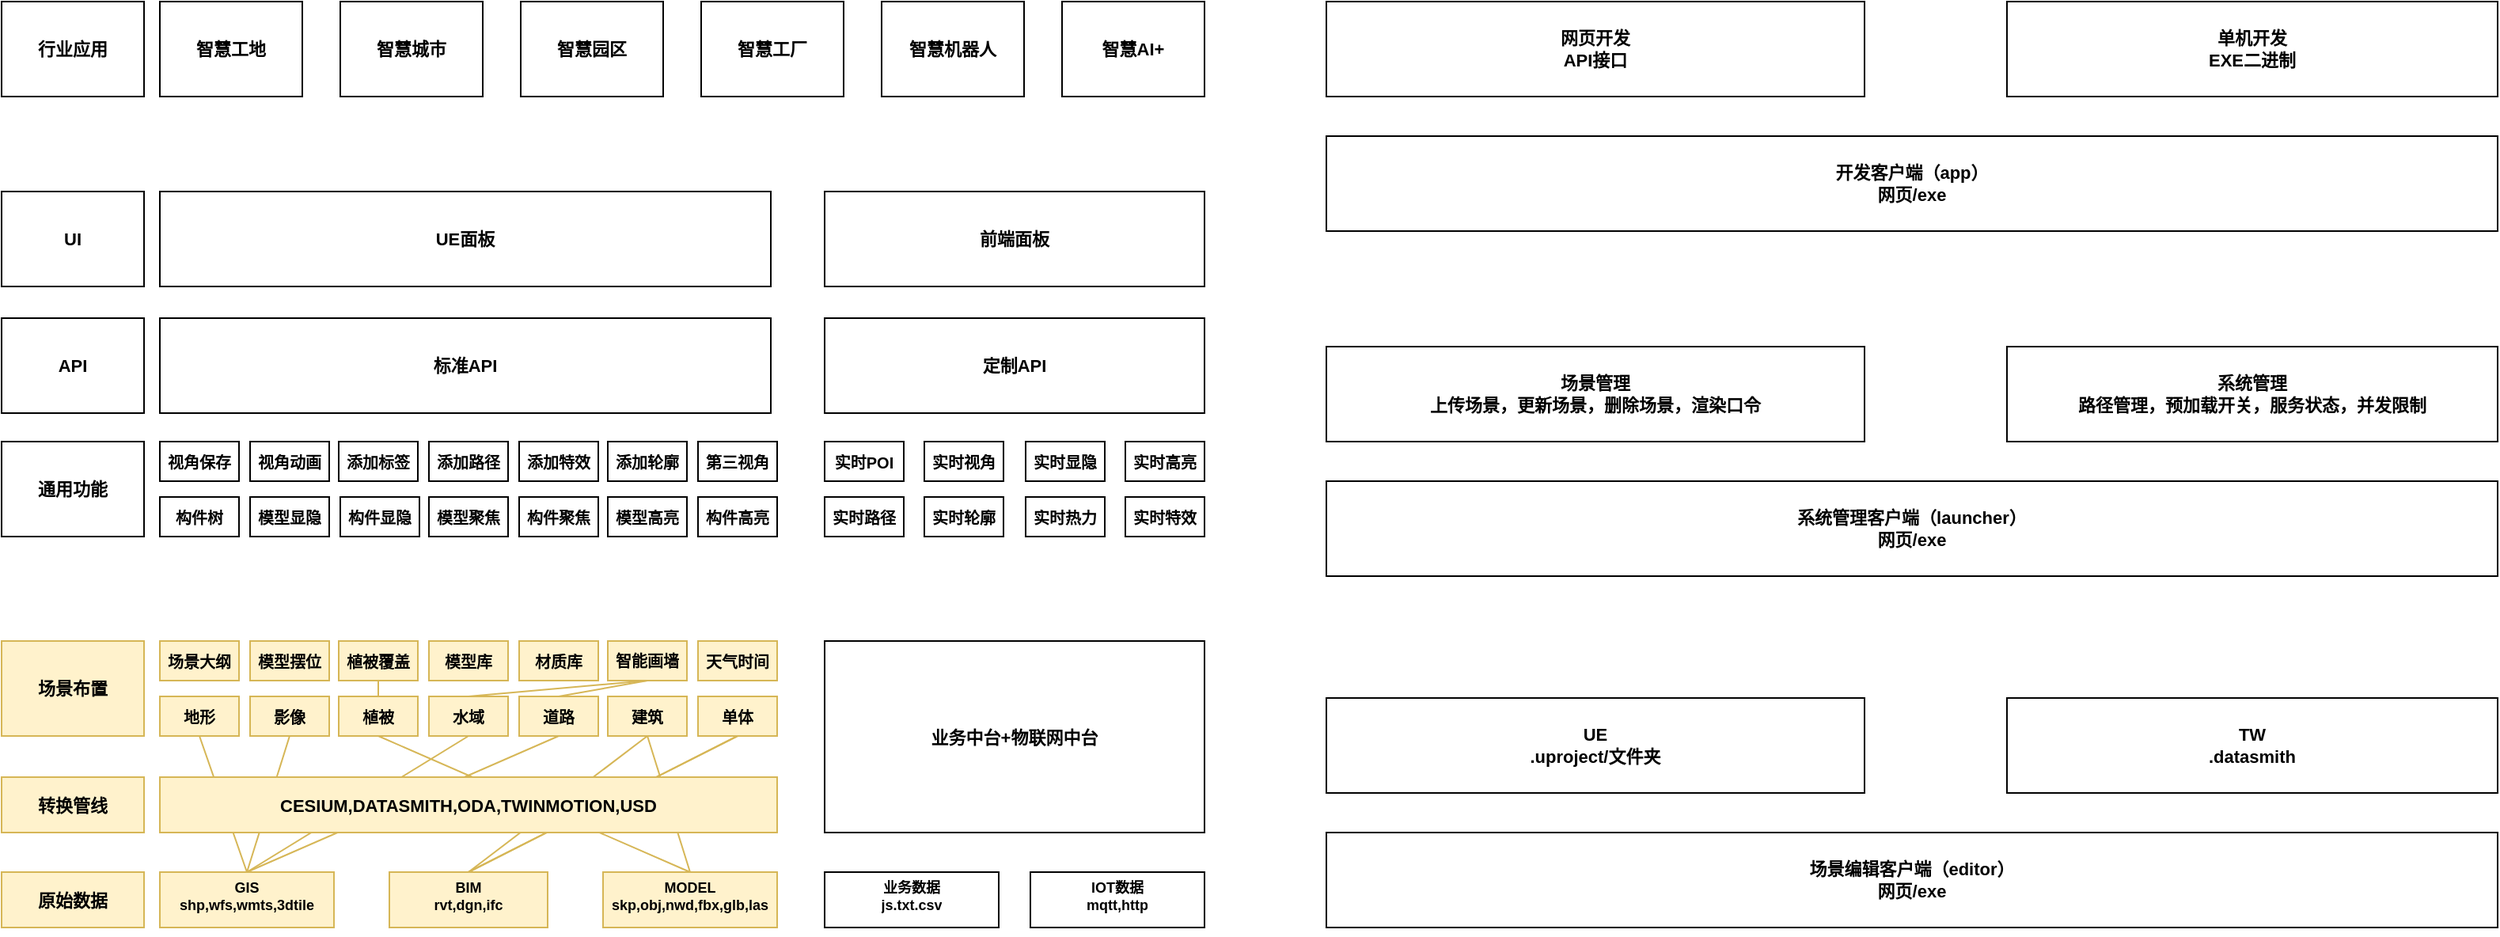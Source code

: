 <mxfile version="24.6.4" type="github">
  <diagram name="第 1 页" id="0yziPrTlGx9PvfhWouy7">
    <mxGraphModel dx="1195" dy="650" grid="1" gridSize="10" guides="1" tooltips="1" connect="1" arrows="1" fold="1" page="1" pageScale="1" pageWidth="827" pageHeight="1169" math="0" shadow="0">
      <root>
        <mxCell id="0" />
        <mxCell id="1" parent="0" />
        <mxCell id="981yPH26ms_cpOQFAlSB-1" value="BIM&#xa;rvt,dgn,ifc" style="text;whiteSpace=wrap;overflow=hidden;rounded=0;align=center;strokeColor=#d6b656;fillColor=#fff2cc;fontSize=9;spacing=0;fontStyle=1" parent="1" vertex="1">
          <mxGeometry x="279" y="620" width="100" height="35" as="geometry" />
        </mxCell>
        <mxCell id="981yPH26ms_cpOQFAlSB-2" value="MODEL&#xa;skp,obj,nwd,fbx,glb,las" style="text;whiteSpace=wrap;overflow=hidden;rounded=0;align=center;strokeColor=#d6b656;fillColor=#fff2cc;fontSize=9;spacing=0;fontStyle=1" parent="1" vertex="1">
          <mxGeometry x="414" y="620" width="110" height="35" as="geometry" />
        </mxCell>
        <mxCell id="981yPH26ms_cpOQFAlSB-3" value="GIS&#xa;shp,wfs,wmts,3dtile" style="text;whiteSpace=wrap;overflow=hidden;rounded=0;align=center;strokeColor=#d6b656;fillColor=#fff2cc;fontSize=9;spacing=0;fontStyle=1" parent="1" vertex="1">
          <mxGeometry x="134" y="620" width="110" height="35" as="geometry" />
        </mxCell>
        <mxCell id="981yPH26ms_cpOQFAlSB-4" value="地形" style="text;whiteSpace=wrap;overflow=hidden;rounded=0;align=center;strokeColor=#d6b656;fillColor=#fff2cc;fontSize=10;labelPosition=center;verticalLabelPosition=middle;verticalAlign=middle;flipH=1;fontStyle=1" parent="1" vertex="1">
          <mxGeometry x="134" y="509" width="50" height="25" as="geometry" />
        </mxCell>
        <mxCell id="981yPH26ms_cpOQFAlSB-5" value="影像" style="text;whiteSpace=wrap;overflow=hidden;rounded=0;align=center;strokeColor=#d6b656;fillColor=#fff2cc;fontSize=10;labelPosition=center;verticalLabelPosition=middle;verticalAlign=middle;flipH=1;fontStyle=1" parent="1" vertex="1">
          <mxGeometry x="191" y="509" width="50" height="25" as="geometry" />
        </mxCell>
        <mxCell id="981yPH26ms_cpOQFAlSB-6" value="道路" style="text;whiteSpace=wrap;overflow=hidden;rounded=0;align=center;strokeColor=#d6b656;fillColor=#fff2cc;fontSize=10;labelPosition=center;verticalLabelPosition=middle;verticalAlign=middle;flipH=1;fontStyle=1" parent="1" vertex="1">
          <mxGeometry x="361" y="509" width="50" height="25" as="geometry" />
        </mxCell>
        <mxCell id="981yPH26ms_cpOQFAlSB-7" value="水域" style="text;whiteSpace=wrap;overflow=hidden;rounded=0;align=center;strokeColor=#d6b656;fillColor=#fff2cc;fontSize=10;labelPosition=center;verticalLabelPosition=middle;verticalAlign=middle;flipH=1;fontStyle=1" parent="1" vertex="1">
          <mxGeometry x="304" y="509" width="50" height="25" as="geometry" />
        </mxCell>
        <mxCell id="981yPH26ms_cpOQFAlSB-8" value="植被" style="text;whiteSpace=wrap;overflow=hidden;rounded=0;align=center;strokeColor=#d6b656;fillColor=#fff2cc;fontSize=10;labelPosition=center;verticalLabelPosition=middle;verticalAlign=middle;flipH=1;fontStyle=1" parent="1" vertex="1">
          <mxGeometry x="247" y="509" width="50" height="25" as="geometry" />
        </mxCell>
        <mxCell id="981yPH26ms_cpOQFAlSB-9" value="建筑" style="text;whiteSpace=wrap;overflow=hidden;rounded=0;align=center;strokeColor=#d6b656;fillColor=#fff2cc;fontSize=10;labelPosition=center;verticalLabelPosition=middle;verticalAlign=middle;flipH=1;fontStyle=1" parent="1" vertex="1">
          <mxGeometry x="417" y="509" width="50" height="25" as="geometry" />
        </mxCell>
        <mxCell id="pltdYUiWtJvwTpkYsrbc-1" value="单体" style="text;whiteSpace=wrap;overflow=hidden;rounded=0;align=center;strokeColor=#d6b656;fillColor=#fff2cc;fontSize=10;labelPosition=center;verticalLabelPosition=middle;verticalAlign=middle;flipH=1;fontStyle=1" parent="1" vertex="1">
          <mxGeometry x="474" y="509" width="50" height="25" as="geometry" />
        </mxCell>
        <mxCell id="pltdYUiWtJvwTpkYsrbc-2" value="" style="endArrow=none;html=1;rounded=0;entryX=0.5;entryY=1;entryDx=0;entryDy=0;exitX=0.5;exitY=0;exitDx=0;exitDy=0;fillColor=#fff2cc;strokeColor=#d6b656;" parent="1" source="981yPH26ms_cpOQFAlSB-3" target="981yPH26ms_cpOQFAlSB-4" edge="1">
          <mxGeometry width="50" height="50" relative="1" as="geometry">
            <mxPoint x="184" y="550" as="sourcePoint" />
            <mxPoint x="234" y="500" as="targetPoint" />
          </mxGeometry>
        </mxCell>
        <mxCell id="pltdYUiWtJvwTpkYsrbc-3" value="" style="endArrow=none;html=1;rounded=0;entryX=0.5;entryY=1;entryDx=0;entryDy=0;exitX=0.5;exitY=0;exitDx=0;exitDy=0;fillColor=#fff2cc;strokeColor=#d6b656;" parent="1" source="981yPH26ms_cpOQFAlSB-3" target="981yPH26ms_cpOQFAlSB-5" edge="1">
          <mxGeometry width="50" height="50" relative="1" as="geometry">
            <mxPoint x="194" y="560" as="sourcePoint" />
            <mxPoint x="169" y="520" as="targetPoint" />
          </mxGeometry>
        </mxCell>
        <mxCell id="pltdYUiWtJvwTpkYsrbc-4" value="" style="endArrow=none;html=1;rounded=0;entryX=0.5;entryY=1;entryDx=0;entryDy=0;exitX=0.5;exitY=0;exitDx=0;exitDy=0;fillColor=#fff2cc;strokeColor=#d6b656;" parent="1" source="981yPH26ms_cpOQFAlSB-3" target="981yPH26ms_cpOQFAlSB-6" edge="1">
          <mxGeometry width="50" height="50" relative="1" as="geometry">
            <mxPoint x="194" y="560" as="sourcePoint" />
            <mxPoint x="226" y="520" as="targetPoint" />
          </mxGeometry>
        </mxCell>
        <mxCell id="9kN9pM6WHrieHIEHuWm_-1" value="" style="endArrow=none;html=1;rounded=0;entryX=0.5;entryY=1;entryDx=0;entryDy=0;exitX=0.5;exitY=0;exitDx=0;exitDy=0;fillColor=#fff2cc;strokeColor=#d6b656;" parent="1" source="981yPH26ms_cpOQFAlSB-1" target="pltdYUiWtJvwTpkYsrbc-1" edge="1">
          <mxGeometry width="50" height="50" relative="1" as="geometry">
            <mxPoint x="314" y="550" as="sourcePoint" />
            <mxPoint x="516" y="510" as="targetPoint" />
          </mxGeometry>
        </mxCell>
        <mxCell id="9kN9pM6WHrieHIEHuWm_-2" value="" style="endArrow=none;html=1;rounded=0;entryX=0.5;entryY=1;entryDx=0;entryDy=0;exitX=0.5;exitY=0;exitDx=0;exitDy=0;fillColor=#fff2cc;strokeColor=#d6b656;" parent="1" source="981yPH26ms_cpOQFAlSB-1" target="981yPH26ms_cpOQFAlSB-9" edge="1">
          <mxGeometry width="50" height="50" relative="1" as="geometry">
            <mxPoint x="324" y="560" as="sourcePoint" />
            <mxPoint x="509" y="520" as="targetPoint" />
          </mxGeometry>
        </mxCell>
        <mxCell id="9kN9pM6WHrieHIEHuWm_-3" value="" style="endArrow=none;html=1;rounded=0;entryX=0.5;entryY=1;entryDx=0;entryDy=0;exitX=0.5;exitY=0;exitDx=0;exitDy=0;fillColor=#fff2cc;strokeColor=#d6b656;" parent="1" source="981yPH26ms_cpOQFAlSB-3" target="981yPH26ms_cpOQFAlSB-7" edge="1">
          <mxGeometry width="50" height="50" relative="1" as="geometry">
            <mxPoint x="184" y="550" as="sourcePoint" />
            <mxPoint x="216" y="510" as="targetPoint" />
          </mxGeometry>
        </mxCell>
        <mxCell id="9kN9pM6WHrieHIEHuWm_-4" value="" style="endArrow=none;html=1;rounded=0;entryX=0.5;entryY=1;entryDx=0;entryDy=0;exitX=0.5;exitY=0;exitDx=0;exitDy=0;fillColor=#fff2cc;strokeColor=#d6b656;" parent="1" source="981yPH26ms_cpOQFAlSB-2" target="981yPH26ms_cpOQFAlSB-8" edge="1">
          <mxGeometry width="50" height="50" relative="1" as="geometry">
            <mxPoint x="454" y="550" as="sourcePoint" />
            <mxPoint x="639" y="510" as="targetPoint" />
          </mxGeometry>
        </mxCell>
        <mxCell id="9kN9pM6WHrieHIEHuWm_-5" value="" style="endArrow=none;html=1;rounded=0;entryX=0.5;entryY=1;entryDx=0;entryDy=0;exitX=0.5;exitY=0;exitDx=0;exitDy=0;fillColor=#fff2cc;strokeColor=#d6b656;" parent="1" source="981yPH26ms_cpOQFAlSB-1" target="pltdYUiWtJvwTpkYsrbc-1" edge="1">
          <mxGeometry width="50" height="50" relative="1" as="geometry">
            <mxPoint x="459" y="550" as="sourcePoint" />
            <mxPoint x="271" y="510" as="targetPoint" />
          </mxGeometry>
        </mxCell>
        <mxCell id="9kN9pM6WHrieHIEHuWm_-6" value="" style="endArrow=none;html=1;rounded=0;entryX=0.5;entryY=1;entryDx=0;entryDy=0;exitX=0.5;exitY=0;exitDx=0;exitDy=0;fillColor=#fff2cc;strokeColor=#d6b656;" parent="1" source="981yPH26ms_cpOQFAlSB-2" target="981yPH26ms_cpOQFAlSB-9" edge="1">
          <mxGeometry width="50" height="50" relative="1" as="geometry">
            <mxPoint x="458" y="550" as="sourcePoint" />
            <mxPoint x="498" y="510" as="targetPoint" />
          </mxGeometry>
        </mxCell>
        <mxCell id="9kN9pM6WHrieHIEHuWm_-12" value="原始数据" style="rounded=0;whiteSpace=wrap;html=1;fontSize=11;fontStyle=1;fillColor=#fff2cc;strokeColor=#d6b656;" parent="1" vertex="1">
          <mxGeometry x="34" y="620" width="90" height="35" as="geometry" />
        </mxCell>
        <mxCell id="9kN9pM6WHrieHIEHuWm_-13" value="场景布置" style="rounded=0;whiteSpace=wrap;html=1;fontSize=11;fontStyle=1;fillColor=#fff2cc;strokeColor=#d6b656;" parent="1" vertex="1">
          <mxGeometry x="34" y="474" width="90" height="60" as="geometry" />
        </mxCell>
        <mxCell id="9kN9pM6WHrieHIEHuWm_-14" value="模型摆位" style="text;whiteSpace=wrap;overflow=hidden;rounded=0;align=center;strokeColor=#d6b656;fillColor=#fff2cc;fontSize=10;labelPosition=center;verticalLabelPosition=middle;verticalAlign=middle;flipH=1;fontStyle=1" parent="1" vertex="1">
          <mxGeometry x="191" y="474" width="50" height="25" as="geometry" />
        </mxCell>
        <mxCell id="9kN9pM6WHrieHIEHuWm_-15" value="智能画墙" style="text;overflow=hidden;rounded=0;align=center;strokeColor=#d6b656;fillColor=#fff2cc;fontSize=10;labelPosition=center;verticalLabelPosition=middle;verticalAlign=middle;flipH=1;fontStyle=1" parent="1" vertex="1">
          <mxGeometry x="417" y="474" width="50" height="25" as="geometry" />
        </mxCell>
        <mxCell id="9kN9pM6WHrieHIEHuWm_-16" value="植被覆盖" style="text;whiteSpace=wrap;overflow=hidden;rounded=0;align=center;strokeColor=#d6b656;fillColor=#fff2cc;fontSize=10;labelPosition=center;verticalLabelPosition=middle;verticalAlign=middle;flipH=1;fontStyle=1" parent="1" vertex="1">
          <mxGeometry x="247" y="474" width="50" height="25" as="geometry" />
        </mxCell>
        <mxCell id="9kN9pM6WHrieHIEHuWm_-17" value="模型库" style="text;whiteSpace=wrap;overflow=hidden;rounded=0;align=center;strokeColor=#d6b656;fillColor=#fff2cc;fontSize=10;labelPosition=center;verticalLabelPosition=middle;verticalAlign=middle;flipH=1;fontStyle=1" parent="1" vertex="1">
          <mxGeometry x="304" y="474" width="50" height="25" as="geometry" />
        </mxCell>
        <mxCell id="9kN9pM6WHrieHIEHuWm_-18" value="材质库" style="text;whiteSpace=wrap;overflow=hidden;rounded=0;align=center;strokeColor=#d6b656;fillColor=#fff2cc;fontSize=10;labelPosition=center;verticalLabelPosition=middle;verticalAlign=middle;flipH=1;fontStyle=1" parent="1" vertex="1">
          <mxGeometry x="361" y="474" width="50" height="25" as="geometry" />
        </mxCell>
        <mxCell id="9kN9pM6WHrieHIEHuWm_-19" value="天气时间" style="text;whiteSpace=wrap;overflow=hidden;rounded=0;align=center;strokeColor=#d6b656;fillColor=#fff2cc;fontSize=10;labelPosition=center;verticalLabelPosition=middle;verticalAlign=middle;flipH=1;fontStyle=1" parent="1" vertex="1">
          <mxGeometry x="474" y="474" width="50" height="25" as="geometry" />
        </mxCell>
        <mxCell id="9kN9pM6WHrieHIEHuWm_-25" value="视角保存" style="text;whiteSpace=wrap;overflow=hidden;rounded=0;align=center;strokeColor=default;fillColor=none;fontSize=10;labelPosition=center;verticalLabelPosition=middle;verticalAlign=middle;flipH=1;fontStyle=1" parent="1" vertex="1">
          <mxGeometry x="134" y="348" width="50" height="25" as="geometry" />
        </mxCell>
        <mxCell id="9kN9pM6WHrieHIEHuWm_-26" value="通用功能" style="rounded=0;whiteSpace=wrap;fontSize=11;fontStyle=1" parent="1" vertex="1">
          <mxGeometry x="34" y="348" width="90" height="60" as="geometry" />
        </mxCell>
        <mxCell id="9kN9pM6WHrieHIEHuWm_-27" value="视角动画" style="text;whiteSpace=wrap;overflow=hidden;rounded=0;align=center;strokeColor=default;fillColor=none;fontSize=10;labelPosition=center;verticalLabelPosition=middle;verticalAlign=middle;flipH=1;fontStyle=1" parent="1" vertex="1">
          <mxGeometry x="191" y="348" width="50" height="25" as="geometry" />
        </mxCell>
        <mxCell id="9kN9pM6WHrieHIEHuWm_-28" value="添加标签" style="text;whiteSpace=wrap;overflow=hidden;rounded=0;align=center;strokeColor=default;fillColor=none;fontSize=10;labelPosition=center;verticalLabelPosition=middle;verticalAlign=middle;flipH=1;fontStyle=1" parent="1" vertex="1">
          <mxGeometry x="247" y="348" width="50" height="25" as="geometry" />
        </mxCell>
        <mxCell id="9kN9pM6WHrieHIEHuWm_-29" value="添加路径" style="text;whiteSpace=wrap;overflow=hidden;rounded=0;align=center;strokeColor=default;fillColor=none;fontSize=10;labelPosition=center;verticalLabelPosition=middle;verticalAlign=middle;flipH=1;fontStyle=1" parent="1" vertex="1">
          <mxGeometry x="304" y="348" width="50" height="25" as="geometry" />
        </mxCell>
        <mxCell id="9kN9pM6WHrieHIEHuWm_-30" value="添加特效" style="text;whiteSpace=wrap;overflow=hidden;rounded=0;align=center;strokeColor=default;fillColor=none;fontSize=10;labelPosition=center;verticalLabelPosition=middle;verticalAlign=middle;flipH=1;fontStyle=1" parent="1" vertex="1">
          <mxGeometry x="361" y="348" width="50" height="25" as="geometry" />
        </mxCell>
        <mxCell id="9kN9pM6WHrieHIEHuWm_-32" value="添加轮廓" style="text;whiteSpace=wrap;overflow=hidden;rounded=0;align=center;strokeColor=default;fillColor=none;fontSize=10;labelPosition=center;verticalLabelPosition=middle;verticalAlign=middle;flipH=1;fontStyle=1" parent="1" vertex="1">
          <mxGeometry x="417" y="348" width="50" height="25" as="geometry" />
        </mxCell>
        <mxCell id="9kN9pM6WHrieHIEHuWm_-33" value="第三视角" style="text;whiteSpace=wrap;overflow=hidden;rounded=0;align=center;strokeColor=default;fillColor=none;fontSize=10;labelPosition=center;verticalLabelPosition=middle;verticalAlign=middle;flipH=1;fontStyle=1" parent="1" vertex="1">
          <mxGeometry x="474" y="348" width="50" height="25" as="geometry" />
        </mxCell>
        <mxCell id="9kN9pM6WHrieHIEHuWm_-34" value="模型显隐" style="text;whiteSpace=wrap;overflow=hidden;rounded=0;align=center;strokeColor=default;fillColor=none;fontSize=10;labelPosition=center;verticalLabelPosition=middle;verticalAlign=middle;flipH=1;fontStyle=1" parent="1" vertex="1">
          <mxGeometry x="191" y="383" width="50" height="25" as="geometry" />
        </mxCell>
        <mxCell id="9kN9pM6WHrieHIEHuWm_-35" value="构件显隐" style="text;whiteSpace=wrap;overflow=hidden;rounded=0;align=center;strokeColor=default;fillColor=none;fontSize=10;labelPosition=center;verticalLabelPosition=middle;verticalAlign=middle;flipH=1;fontStyle=1" parent="1" vertex="1">
          <mxGeometry x="248" y="383" width="50" height="25" as="geometry" />
        </mxCell>
        <mxCell id="9kN9pM6WHrieHIEHuWm_-36" value="构件树" style="text;whiteSpace=wrap;overflow=hidden;rounded=0;align=center;strokeColor=default;fillColor=none;fontSize=10;labelPosition=center;verticalLabelPosition=middle;verticalAlign=middle;flipH=1;fontStyle=1" parent="1" vertex="1">
          <mxGeometry x="134" y="383" width="50" height="25" as="geometry" />
        </mxCell>
        <mxCell id="9kN9pM6WHrieHIEHuWm_-37" value="场景大纲" style="text;whiteSpace=wrap;overflow=hidden;rounded=0;align=center;strokeColor=#d6b656;fillColor=#fff2cc;fontSize=10;labelPosition=center;verticalLabelPosition=middle;verticalAlign=middle;flipH=1;fontStyle=1" parent="1" vertex="1">
          <mxGeometry x="134" y="474" width="50" height="25" as="geometry" />
        </mxCell>
        <mxCell id="9kN9pM6WHrieHIEHuWm_-39" value="CESIUM,DATASMITH,ODA,TWINMOTION,USD" style="rounded=0;whiteSpace=wrap;html=1;fontSize=11;fontStyle=1;fillColor=#fff2cc;strokeColor=#d6b656;" parent="1" vertex="1">
          <mxGeometry x="134" y="560" width="390" height="35" as="geometry" />
        </mxCell>
        <mxCell id="9kN9pM6WHrieHIEHuWm_-41" value="转换管线" style="rounded=0;whiteSpace=wrap;html=1;fontSize=11;fontStyle=1;fillColor=#fff2cc;strokeColor=#d6b656;" parent="1" vertex="1">
          <mxGeometry x="34" y="560" width="90" height="35" as="geometry" />
        </mxCell>
        <mxCell id="9kN9pM6WHrieHIEHuWm_-42" value="" style="endArrow=none;html=1;rounded=0;entryX=0.5;entryY=1;entryDx=0;entryDy=0;exitX=0.5;exitY=0;exitDx=0;exitDy=0;fillColor=#fff2cc;strokeColor=#d6b656;" parent="1" source="981yPH26ms_cpOQFAlSB-7" target="9kN9pM6WHrieHIEHuWm_-15" edge="1">
          <mxGeometry width="50" height="50" relative="1" as="geometry">
            <mxPoint x="329" y="519" as="sourcePoint" />
            <mxPoint x="379" y="469" as="targetPoint" />
          </mxGeometry>
        </mxCell>
        <mxCell id="9kN9pM6WHrieHIEHuWm_-43" value="" style="endArrow=none;html=1;rounded=0;entryX=0.5;entryY=1;entryDx=0;entryDy=0;exitX=0.5;exitY=0;exitDx=0;exitDy=0;fillColor=#fff2cc;strokeColor=#d6b656;" parent="1" source="981yPH26ms_cpOQFAlSB-6" target="9kN9pM6WHrieHIEHuWm_-15" edge="1">
          <mxGeometry width="50" height="50" relative="1" as="geometry">
            <mxPoint x="379" y="519" as="sourcePoint" />
            <mxPoint x="492" y="499" as="targetPoint" />
          </mxGeometry>
        </mxCell>
        <mxCell id="9kN9pM6WHrieHIEHuWm_-44" value="" style="endArrow=none;html=1;rounded=0;entryX=0.5;entryY=1;entryDx=0;entryDy=0;exitX=0.5;exitY=0;exitDx=0;exitDy=0;fillColor=#fff2cc;strokeColor=#d6b656;" parent="1" source="981yPH26ms_cpOQFAlSB-8" target="9kN9pM6WHrieHIEHuWm_-16" edge="1">
          <mxGeometry width="50" height="50" relative="1" as="geometry">
            <mxPoint x="266" y="519" as="sourcePoint" />
            <mxPoint x="379" y="499" as="targetPoint" />
          </mxGeometry>
        </mxCell>
        <mxCell id="9kN9pM6WHrieHIEHuWm_-49" value="模型聚焦" style="text;whiteSpace=wrap;overflow=hidden;rounded=0;align=center;strokeColor=default;fillColor=none;fontSize=10;labelPosition=center;verticalLabelPosition=middle;verticalAlign=middle;flipH=1;fontStyle=1" parent="1" vertex="1">
          <mxGeometry x="304" y="383" width="50" height="25" as="geometry" />
        </mxCell>
        <mxCell id="9kN9pM6WHrieHIEHuWm_-50" value="构件聚焦" style="text;whiteSpace=wrap;overflow=hidden;rounded=0;align=center;strokeColor=default;fillColor=none;fontSize=10;labelPosition=center;verticalLabelPosition=middle;verticalAlign=middle;flipH=1;fontStyle=1" parent="1" vertex="1">
          <mxGeometry x="361" y="383" width="50" height="25" as="geometry" />
        </mxCell>
        <mxCell id="9kN9pM6WHrieHIEHuWm_-51" value="模型高亮" style="text;whiteSpace=wrap;overflow=hidden;rounded=0;align=center;strokeColor=default;fillColor=none;fontSize=10;labelPosition=center;verticalLabelPosition=middle;verticalAlign=middle;flipH=1;fontStyle=1" parent="1" vertex="1">
          <mxGeometry x="417" y="383" width="50" height="25" as="geometry" />
        </mxCell>
        <mxCell id="9kN9pM6WHrieHIEHuWm_-52" value="构件高亮" style="text;whiteSpace=wrap;overflow=hidden;rounded=0;align=center;strokeColor=default;fillColor=none;fontSize=10;labelPosition=center;verticalLabelPosition=middle;verticalAlign=middle;flipH=1;fontStyle=1" parent="1" vertex="1">
          <mxGeometry x="474" y="383" width="50" height="25" as="geometry" />
        </mxCell>
        <mxCell id="9kN9pM6WHrieHIEHuWm_-54" value="业务数据&#xa;js.txt.csv" style="text;whiteSpace=wrap;overflow=hidden;rounded=0;align=center;strokeColor=default;fillColor=none;fontSize=9;spacing=0;fontStyle=1" parent="1" vertex="1">
          <mxGeometry x="554" y="620" width="110" height="35" as="geometry" />
        </mxCell>
        <mxCell id="9kN9pM6WHrieHIEHuWm_-55" value="IOT数据&#xa;mqtt,http" style="text;whiteSpace=wrap;overflow=hidden;rounded=0;align=center;strokeColor=default;fillColor=none;fontSize=9;spacing=0;fontStyle=1" parent="1" vertex="1">
          <mxGeometry x="684" y="620" width="110" height="35" as="geometry" />
        </mxCell>
        <mxCell id="9kN9pM6WHrieHIEHuWm_-56" value="业务中台+物联网中台" style="rounded=0;whiteSpace=wrap;html=1;fontSize=11;fontStyle=1" parent="1" vertex="1">
          <mxGeometry x="554" y="474" width="240" height="121" as="geometry" />
        </mxCell>
        <mxCell id="9kN9pM6WHrieHIEHuWm_-57" value="实时轮廓" style="text;whiteSpace=wrap;overflow=hidden;rounded=0;align=center;strokeColor=default;fillColor=none;fontSize=10;labelPosition=center;verticalLabelPosition=middle;verticalAlign=middle;flipH=1;fontStyle=1" parent="1" vertex="1">
          <mxGeometry x="617" y="383" width="50" height="25" as="geometry" />
        </mxCell>
        <mxCell id="9kN9pM6WHrieHIEHuWm_-58" value="实时POI" style="text;whiteSpace=wrap;overflow=hidden;rounded=0;align=center;strokeColor=default;fillColor=none;fontSize=10;labelPosition=center;verticalLabelPosition=middle;verticalAlign=middle;flipH=1;fontStyle=1" parent="1" vertex="1">
          <mxGeometry x="554" y="348" width="50" height="25" as="geometry" />
        </mxCell>
        <mxCell id="9kN9pM6WHrieHIEHuWm_-59" value="实时路径" style="text;whiteSpace=wrap;overflow=hidden;rounded=0;align=center;strokeColor=default;fillColor=none;fontSize=10;labelPosition=center;verticalLabelPosition=middle;verticalAlign=middle;flipH=1;fontStyle=1" parent="1" vertex="1">
          <mxGeometry x="554" y="383" width="50" height="25" as="geometry" />
        </mxCell>
        <mxCell id="9kN9pM6WHrieHIEHuWm_-60" value="实时视角" style="text;whiteSpace=wrap;overflow=hidden;rounded=0;align=center;strokeColor=default;fillColor=none;fontSize=10;labelPosition=center;verticalLabelPosition=middle;verticalAlign=middle;flipH=1;fontStyle=1" parent="1" vertex="1">
          <mxGeometry x="617" y="348" width="50" height="25" as="geometry" />
        </mxCell>
        <mxCell id="9kN9pM6WHrieHIEHuWm_-62" value="实时高亮" style="text;whiteSpace=wrap;overflow=hidden;rounded=0;align=center;strokeColor=default;fillColor=none;fontSize=10;labelPosition=center;verticalLabelPosition=middle;verticalAlign=middle;flipH=1;fontStyle=1" parent="1" vertex="1">
          <mxGeometry x="744" y="348" width="50" height="25" as="geometry" />
        </mxCell>
        <mxCell id="9kN9pM6WHrieHIEHuWm_-63" value="实时显隐" style="text;whiteSpace=wrap;overflow=hidden;rounded=0;align=center;strokeColor=default;fillColor=none;fontSize=10;labelPosition=center;verticalLabelPosition=middle;verticalAlign=middle;flipH=1;fontStyle=1" parent="1" vertex="1">
          <mxGeometry x="681" y="348" width="50" height="25" as="geometry" />
        </mxCell>
        <mxCell id="9kN9pM6WHrieHIEHuWm_-64" value="实时热力" style="text;whiteSpace=wrap;overflow=hidden;rounded=0;align=center;strokeColor=default;fillColor=none;fontSize=10;labelPosition=center;verticalLabelPosition=middle;verticalAlign=middle;flipH=1;fontStyle=1" parent="1" vertex="1">
          <mxGeometry x="681" y="383" width="50" height="25" as="geometry" />
        </mxCell>
        <mxCell id="9kN9pM6WHrieHIEHuWm_-66" value="实时特效" style="text;whiteSpace=wrap;overflow=hidden;rounded=0;align=center;strokeColor=default;fillColor=none;fontSize=10;labelPosition=center;verticalLabelPosition=middle;verticalAlign=middle;flipH=1;fontStyle=1" parent="1" vertex="1">
          <mxGeometry x="744" y="383" width="50" height="25" as="geometry" />
        </mxCell>
        <mxCell id="9kN9pM6WHrieHIEHuWm_-67" value="UI" style="rounded=0;whiteSpace=wrap;fontSize=11;fontStyle=1" parent="1" vertex="1">
          <mxGeometry x="34" y="190" width="90" height="60" as="geometry" />
        </mxCell>
        <mxCell id="9kN9pM6WHrieHIEHuWm_-68" value="UE面板" style="rounded=0;whiteSpace=wrap;fontSize=11;fontStyle=1" parent="1" vertex="1">
          <mxGeometry x="134" y="190" width="386" height="60" as="geometry" />
        </mxCell>
        <mxCell id="9kN9pM6WHrieHIEHuWm_-69" value="前端面板" style="rounded=0;whiteSpace=wrap;fontSize=11;fontStyle=1" parent="1" vertex="1">
          <mxGeometry x="554" y="190" width="240" height="60" as="geometry" />
        </mxCell>
        <mxCell id="9kN9pM6WHrieHIEHuWm_-70" value="行业应用" style="rounded=0;whiteSpace=wrap;fontSize=11;fontStyle=1" parent="1" vertex="1">
          <mxGeometry x="34" y="70" width="90" height="60" as="geometry" />
        </mxCell>
        <mxCell id="9kN9pM6WHrieHIEHuWm_-71" value="智慧城市" style="rounded=0;whiteSpace=wrap;fontSize=11;fontStyle=1" parent="1" vertex="1">
          <mxGeometry x="248" y="70" width="90" height="60" as="geometry" />
        </mxCell>
        <mxCell id="9kN9pM6WHrieHIEHuWm_-72" value="智慧工地" style="rounded=0;whiteSpace=wrap;fontSize=11;fontStyle=1" parent="1" vertex="1">
          <mxGeometry x="134" y="70" width="90" height="60" as="geometry" />
        </mxCell>
        <mxCell id="9kN9pM6WHrieHIEHuWm_-73" value="智慧园区" style="rounded=0;whiteSpace=wrap;fontSize=11;fontStyle=1" parent="1" vertex="1">
          <mxGeometry x="362" y="70" width="90" height="60" as="geometry" />
        </mxCell>
        <mxCell id="9kN9pM6WHrieHIEHuWm_-74" value="智慧工厂" style="rounded=0;whiteSpace=wrap;fontSize=11;fontStyle=1" parent="1" vertex="1">
          <mxGeometry x="476" y="70" width="90" height="60" as="geometry" />
        </mxCell>
        <mxCell id="9kN9pM6WHrieHIEHuWm_-75" value="智慧机器人" style="rounded=0;whiteSpace=wrap;fontSize=11;fontStyle=1" parent="1" vertex="1">
          <mxGeometry x="590" y="70" width="90" height="60" as="geometry" />
        </mxCell>
        <mxCell id="9kN9pM6WHrieHIEHuWm_-76" value="智慧AI+" style="rounded=0;whiteSpace=wrap;fontSize=11;fontStyle=1" parent="1" vertex="1">
          <mxGeometry x="704" y="70" width="90" height="60" as="geometry" />
        </mxCell>
        <mxCell id="9kN9pM6WHrieHIEHuWm_-77" value="API" style="rounded=0;whiteSpace=wrap;fontSize=11;fontStyle=1" parent="1" vertex="1">
          <mxGeometry x="34" y="270" width="90" height="60" as="geometry" />
        </mxCell>
        <mxCell id="9kN9pM6WHrieHIEHuWm_-78" value="标准API" style="rounded=0;whiteSpace=wrap;fontSize=11;fontStyle=1" parent="1" vertex="1">
          <mxGeometry x="134" y="270" width="386" height="60" as="geometry" />
        </mxCell>
        <mxCell id="QSi5W7rZJSZRLODXNmnk-1" value="定制API" style="rounded=0;whiteSpace=wrap;fontSize=11;fontStyle=1" vertex="1" parent="1">
          <mxGeometry x="554" y="270" width="240" height="60" as="geometry" />
        </mxCell>
        <mxCell id="QSi5W7rZJSZRLODXNmnk-2" value="系统管理客户端（launcher）&#xa;网页/exe" style="rounded=0;whiteSpace=wrap;fontSize=11;fontStyle=1" vertex="1" parent="1">
          <mxGeometry x="871" y="373" width="740" height="60" as="geometry" />
        </mxCell>
        <mxCell id="QSi5W7rZJSZRLODXNmnk-4" value="UE&#xa;.uproject/文件夹" style="rounded=0;whiteSpace=wrap;fontSize=11;fontStyle=1" vertex="1" parent="1">
          <mxGeometry x="871" y="510" width="340" height="60" as="geometry" />
        </mxCell>
        <mxCell id="QSi5W7rZJSZRLODXNmnk-5" value="TW&#xa;.datasmith" style="rounded=0;whiteSpace=wrap;fontSize=11;fontStyle=1" vertex="1" parent="1">
          <mxGeometry x="1301" y="510" width="310" height="60" as="geometry" />
        </mxCell>
        <mxCell id="QSi5W7rZJSZRLODXNmnk-6" value="场景编辑客户端（editor）&#xa;网页/exe" style="rounded=0;whiteSpace=wrap;fontSize=11;fontStyle=1" vertex="1" parent="1">
          <mxGeometry x="871" y="595" width="740" height="60" as="geometry" />
        </mxCell>
        <mxCell id="QSi5W7rZJSZRLODXNmnk-8" value="系统管理&#xa;路径管理，预加载开关，服务状态，并发限制" style="rounded=0;whiteSpace=wrap;fontSize=11;fontStyle=1" vertex="1" parent="1">
          <mxGeometry x="1301" y="288" width="310" height="60" as="geometry" />
        </mxCell>
        <mxCell id="QSi5W7rZJSZRLODXNmnk-9" value="场景管理&#xa;上传场景，更新场景，删除场景，渲染口令" style="rounded=0;whiteSpace=wrap;fontSize=11;fontStyle=1" vertex="1" parent="1">
          <mxGeometry x="871" y="288" width="340" height="60" as="geometry" />
        </mxCell>
        <mxCell id="QSi5W7rZJSZRLODXNmnk-10" value="开发客户端（app）&#xa;网页/exe" style="rounded=0;whiteSpace=wrap;fontSize=11;fontStyle=1" vertex="1" parent="1">
          <mxGeometry x="871" y="155" width="740" height="60" as="geometry" />
        </mxCell>
        <mxCell id="QSi5W7rZJSZRLODXNmnk-11" value="单机开发&#xa;EXE二进制" style="rounded=0;whiteSpace=wrap;fontSize=11;fontStyle=1" vertex="1" parent="1">
          <mxGeometry x="1301" y="70" width="310" height="60" as="geometry" />
        </mxCell>
        <mxCell id="QSi5W7rZJSZRLODXNmnk-12" value="网页开发&#xa;API接口" style="rounded=0;whiteSpace=wrap;fontSize=11;fontStyle=1" vertex="1" parent="1">
          <mxGeometry x="871" y="70" width="340" height="60" as="geometry" />
        </mxCell>
      </root>
    </mxGraphModel>
  </diagram>
</mxfile>
